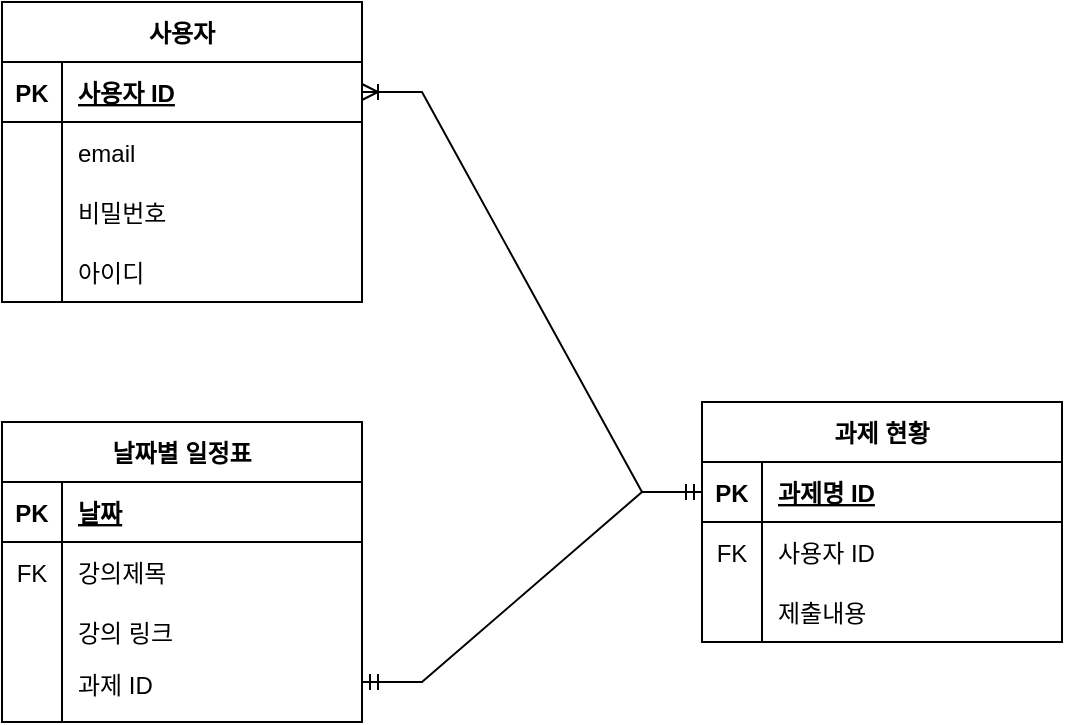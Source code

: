 <mxfile version="20.2.6" type="device"><diagram id="fFxpNbLgb5pBYWszLgPc" name="페이지-1"><mxGraphModel dx="1204" dy="748" grid="1" gridSize="10" guides="1" tooltips="1" connect="1" arrows="1" fold="1" page="1" pageScale="1" pageWidth="1169" pageHeight="827" math="0" shadow="0"><root><mxCell id="0"/><mxCell id="1" parent="0"/><mxCell id="3BCV5s9XZLis2Nu1FTcA-19" value="과제 현황" style="shape=table;startSize=30;container=1;collapsible=1;childLayout=tableLayout;fixedRows=1;rowLines=0;fontStyle=1;align=center;resizeLast=1;" parent="1" vertex="1"><mxGeometry x="700" y="390" width="180" height="120" as="geometry"/></mxCell><mxCell id="3BCV5s9XZLis2Nu1FTcA-20" value="" style="shape=tableRow;horizontal=0;startSize=0;swimlaneHead=0;swimlaneBody=0;fillColor=none;collapsible=0;dropTarget=0;points=[[0,0.5],[1,0.5]];portConstraint=eastwest;top=0;left=0;right=0;bottom=1;" parent="3BCV5s9XZLis2Nu1FTcA-19" vertex="1"><mxGeometry y="30" width="180" height="30" as="geometry"/></mxCell><mxCell id="3BCV5s9XZLis2Nu1FTcA-21" value="PK" style="shape=partialRectangle;connectable=0;fillColor=none;top=0;left=0;bottom=0;right=0;fontStyle=1;overflow=hidden;" parent="3BCV5s9XZLis2Nu1FTcA-20" vertex="1"><mxGeometry width="30" height="30" as="geometry"><mxRectangle width="30" height="30" as="alternateBounds"/></mxGeometry></mxCell><mxCell id="3BCV5s9XZLis2Nu1FTcA-22" value="과제명 ID" style="shape=partialRectangle;connectable=0;fillColor=none;top=0;left=0;bottom=0;right=0;align=left;spacingLeft=6;fontStyle=5;overflow=hidden;" parent="3BCV5s9XZLis2Nu1FTcA-20" vertex="1"><mxGeometry x="30" width="150" height="30" as="geometry"><mxRectangle width="150" height="30" as="alternateBounds"/></mxGeometry></mxCell><mxCell id="3BCV5s9XZLis2Nu1FTcA-23" value="" style="shape=tableRow;horizontal=0;startSize=0;swimlaneHead=0;swimlaneBody=0;fillColor=none;collapsible=0;dropTarget=0;points=[[0,0.5],[1,0.5]];portConstraint=eastwest;top=0;left=0;right=0;bottom=0;" parent="3BCV5s9XZLis2Nu1FTcA-19" vertex="1"><mxGeometry y="60" width="180" height="30" as="geometry"/></mxCell><mxCell id="3BCV5s9XZLis2Nu1FTcA-24" value="FK" style="shape=partialRectangle;connectable=0;fillColor=none;top=0;left=0;bottom=0;right=0;editable=1;overflow=hidden;" parent="3BCV5s9XZLis2Nu1FTcA-23" vertex="1"><mxGeometry width="30" height="30" as="geometry"><mxRectangle width="30" height="30" as="alternateBounds"/></mxGeometry></mxCell><mxCell id="3BCV5s9XZLis2Nu1FTcA-25" value="사용자 ID" style="shape=partialRectangle;connectable=0;fillColor=none;top=0;left=0;bottom=0;right=0;align=left;spacingLeft=6;overflow=hidden;" parent="3BCV5s9XZLis2Nu1FTcA-23" vertex="1"><mxGeometry x="30" width="150" height="30" as="geometry"><mxRectangle width="150" height="30" as="alternateBounds"/></mxGeometry></mxCell><mxCell id="3BCV5s9XZLis2Nu1FTcA-26" value="" style="shape=tableRow;horizontal=0;startSize=0;swimlaneHead=0;swimlaneBody=0;fillColor=none;collapsible=0;dropTarget=0;points=[[0,0.5],[1,0.5]];portConstraint=eastwest;top=0;left=0;right=0;bottom=0;" parent="3BCV5s9XZLis2Nu1FTcA-19" vertex="1"><mxGeometry y="90" width="180" height="30" as="geometry"/></mxCell><mxCell id="3BCV5s9XZLis2Nu1FTcA-27" value="" style="shape=partialRectangle;connectable=0;fillColor=none;top=0;left=0;bottom=0;right=0;editable=1;overflow=hidden;" parent="3BCV5s9XZLis2Nu1FTcA-26" vertex="1"><mxGeometry width="30" height="30" as="geometry"><mxRectangle width="30" height="30" as="alternateBounds"/></mxGeometry></mxCell><mxCell id="3BCV5s9XZLis2Nu1FTcA-28" value="제출내용" style="shape=partialRectangle;connectable=0;fillColor=none;top=0;left=0;bottom=0;right=0;align=left;spacingLeft=6;overflow=hidden;" parent="3BCV5s9XZLis2Nu1FTcA-26" vertex="1"><mxGeometry x="30" width="150" height="30" as="geometry"><mxRectangle width="150" height="30" as="alternateBounds"/></mxGeometry></mxCell><mxCell id="3BCV5s9XZLis2Nu1FTcA-2" value="날짜별 일정표" style="shape=table;startSize=30;container=1;collapsible=1;childLayout=tableLayout;fixedRows=1;rowLines=0;fontStyle=1;align=center;resizeLast=1;" parent="1" vertex="1"><mxGeometry x="350" y="400" width="180" height="150" as="geometry"/></mxCell><mxCell id="3BCV5s9XZLis2Nu1FTcA-3" value="" style="shape=tableRow;horizontal=0;startSize=0;swimlaneHead=0;swimlaneBody=0;fillColor=none;collapsible=0;dropTarget=0;points=[[0,0.5],[1,0.5]];portConstraint=eastwest;top=0;left=0;right=0;bottom=1;" parent="3BCV5s9XZLis2Nu1FTcA-2" vertex="1"><mxGeometry y="30" width="180" height="30" as="geometry"/></mxCell><mxCell id="3BCV5s9XZLis2Nu1FTcA-4" value="PK" style="shape=partialRectangle;connectable=0;fillColor=none;top=0;left=0;bottom=0;right=0;fontStyle=1;overflow=hidden;" parent="3BCV5s9XZLis2Nu1FTcA-3" vertex="1"><mxGeometry width="30" height="30" as="geometry"><mxRectangle width="30" height="30" as="alternateBounds"/></mxGeometry></mxCell><mxCell id="3BCV5s9XZLis2Nu1FTcA-5" value="날짜" style="shape=partialRectangle;connectable=0;fillColor=none;top=0;left=0;bottom=0;right=0;align=left;spacingLeft=6;fontStyle=5;overflow=hidden;" parent="3BCV5s9XZLis2Nu1FTcA-3" vertex="1"><mxGeometry x="30" width="150" height="30" as="geometry"><mxRectangle width="150" height="30" as="alternateBounds"/></mxGeometry></mxCell><mxCell id="3BCV5s9XZLis2Nu1FTcA-6" value="" style="shape=tableRow;horizontal=0;startSize=0;swimlaneHead=0;swimlaneBody=0;fillColor=none;collapsible=0;dropTarget=0;points=[[0,0.5],[1,0.5]];portConstraint=eastwest;top=0;left=0;right=0;bottom=0;" parent="3BCV5s9XZLis2Nu1FTcA-2" vertex="1"><mxGeometry y="60" width="180" height="30" as="geometry"/></mxCell><mxCell id="3BCV5s9XZLis2Nu1FTcA-7" value="FK" style="shape=partialRectangle;connectable=0;fillColor=none;top=0;left=0;bottom=0;right=0;editable=1;overflow=hidden;" parent="3BCV5s9XZLis2Nu1FTcA-6" vertex="1"><mxGeometry width="30" height="30" as="geometry"><mxRectangle width="30" height="30" as="alternateBounds"/></mxGeometry></mxCell><mxCell id="3BCV5s9XZLis2Nu1FTcA-8" value="강의제목" style="shape=partialRectangle;connectable=0;fillColor=none;top=0;left=0;bottom=0;right=0;align=left;spacingLeft=6;overflow=hidden;" parent="3BCV5s9XZLis2Nu1FTcA-6" vertex="1"><mxGeometry x="30" width="150" height="30" as="geometry"><mxRectangle width="150" height="30" as="alternateBounds"/></mxGeometry></mxCell><mxCell id="3BCV5s9XZLis2Nu1FTcA-9" value="" style="shape=tableRow;horizontal=0;startSize=0;swimlaneHead=0;swimlaneBody=0;fillColor=none;collapsible=0;dropTarget=0;points=[[0,0.5],[1,0.5]];portConstraint=eastwest;top=0;left=0;right=0;bottom=0;" parent="3BCV5s9XZLis2Nu1FTcA-2" vertex="1"><mxGeometry y="90" width="180" height="30" as="geometry"/></mxCell><mxCell id="3BCV5s9XZLis2Nu1FTcA-10" value="" style="shape=partialRectangle;connectable=0;fillColor=none;top=0;left=0;bottom=0;right=0;editable=1;overflow=hidden;" parent="3BCV5s9XZLis2Nu1FTcA-9" vertex="1"><mxGeometry width="30" height="30" as="geometry"><mxRectangle width="30" height="30" as="alternateBounds"/></mxGeometry></mxCell><mxCell id="3BCV5s9XZLis2Nu1FTcA-11" value="강의 링크" style="shape=partialRectangle;connectable=0;fillColor=none;top=0;left=0;bottom=0;right=0;align=left;spacingLeft=6;overflow=hidden;" parent="3BCV5s9XZLis2Nu1FTcA-9" vertex="1"><mxGeometry x="30" width="150" height="30" as="geometry"><mxRectangle width="150" height="30" as="alternateBounds"/></mxGeometry></mxCell><mxCell id="3BCV5s9XZLis2Nu1FTcA-12" value="" style="shape=tableRow;horizontal=0;startSize=0;swimlaneHead=0;swimlaneBody=0;fillColor=none;collapsible=0;dropTarget=0;points=[[0,0.5],[1,0.5]];portConstraint=eastwest;top=0;left=0;right=0;bottom=0;" parent="3BCV5s9XZLis2Nu1FTcA-2" vertex="1"><mxGeometry y="120" width="180" height="30" as="geometry"/></mxCell><mxCell id="3BCV5s9XZLis2Nu1FTcA-13" value="" style="shape=partialRectangle;connectable=0;fillColor=none;top=0;left=0;bottom=0;right=0;editable=1;overflow=hidden;" parent="3BCV5s9XZLis2Nu1FTcA-12" vertex="1"><mxGeometry width="30" height="30" as="geometry"><mxRectangle width="30" height="30" as="alternateBounds"/></mxGeometry></mxCell><mxCell id="3BCV5s9XZLis2Nu1FTcA-14" value="" style="shape=partialRectangle;connectable=0;fillColor=none;top=0;left=0;bottom=0;right=0;align=left;spacingLeft=6;overflow=hidden;" parent="3BCV5s9XZLis2Nu1FTcA-12" vertex="1"><mxGeometry x="30" width="150" height="30" as="geometry"><mxRectangle width="150" height="30" as="alternateBounds"/></mxGeometry></mxCell><mxCell id="3BCV5s9XZLis2Nu1FTcA-34" value="과제 ID" style="shape=partialRectangle;connectable=0;fillColor=none;top=0;left=0;bottom=0;right=0;align=left;spacingLeft=6;overflow=hidden;" parent="1" vertex="1"><mxGeometry x="380" y="516" width="150" height="30" as="geometry"><mxRectangle width="150" height="30" as="alternateBounds"/></mxGeometry></mxCell><mxCell id="3BCV5s9XZLis2Nu1FTcA-40" value="사용자" style="shape=table;startSize=30;container=1;collapsible=1;childLayout=tableLayout;fixedRows=1;rowLines=0;fontStyle=1;align=center;resizeLast=1;" parent="1" vertex="1"><mxGeometry x="350" y="190" width="180" height="150" as="geometry"/></mxCell><mxCell id="3BCV5s9XZLis2Nu1FTcA-41" value="" style="shape=tableRow;horizontal=0;startSize=0;swimlaneHead=0;swimlaneBody=0;fillColor=none;collapsible=0;dropTarget=0;points=[[0,0.5],[1,0.5]];portConstraint=eastwest;top=0;left=0;right=0;bottom=1;" parent="3BCV5s9XZLis2Nu1FTcA-40" vertex="1"><mxGeometry y="30" width="180" height="30" as="geometry"/></mxCell><mxCell id="3BCV5s9XZLis2Nu1FTcA-42" value="PK" style="shape=partialRectangle;connectable=0;fillColor=none;top=0;left=0;bottom=0;right=0;fontStyle=1;overflow=hidden;" parent="3BCV5s9XZLis2Nu1FTcA-41" vertex="1"><mxGeometry width="30" height="30" as="geometry"><mxRectangle width="30" height="30" as="alternateBounds"/></mxGeometry></mxCell><mxCell id="3BCV5s9XZLis2Nu1FTcA-43" value="사용자 ID" style="shape=partialRectangle;connectable=0;fillColor=none;top=0;left=0;bottom=0;right=0;align=left;spacingLeft=6;fontStyle=5;overflow=hidden;" parent="3BCV5s9XZLis2Nu1FTcA-41" vertex="1"><mxGeometry x="30" width="150" height="30" as="geometry"><mxRectangle width="150" height="30" as="alternateBounds"/></mxGeometry></mxCell><mxCell id="3BCV5s9XZLis2Nu1FTcA-44" value="" style="shape=tableRow;horizontal=0;startSize=0;swimlaneHead=0;swimlaneBody=0;fillColor=none;collapsible=0;dropTarget=0;points=[[0,0.5],[1,0.5]];portConstraint=eastwest;top=0;left=0;right=0;bottom=0;" parent="3BCV5s9XZLis2Nu1FTcA-40" vertex="1"><mxGeometry y="60" width="180" height="30" as="geometry"/></mxCell><mxCell id="3BCV5s9XZLis2Nu1FTcA-45" value="" style="shape=partialRectangle;connectable=0;fillColor=none;top=0;left=0;bottom=0;right=0;editable=1;overflow=hidden;" parent="3BCV5s9XZLis2Nu1FTcA-44" vertex="1"><mxGeometry width="30" height="30" as="geometry"><mxRectangle width="30" height="30" as="alternateBounds"/></mxGeometry></mxCell><mxCell id="3BCV5s9XZLis2Nu1FTcA-46" value="email" style="shape=partialRectangle;connectable=0;fillColor=none;top=0;left=0;bottom=0;right=0;align=left;spacingLeft=6;overflow=hidden;" parent="3BCV5s9XZLis2Nu1FTcA-44" vertex="1"><mxGeometry x="30" width="150" height="30" as="geometry"><mxRectangle width="150" height="30" as="alternateBounds"/></mxGeometry></mxCell><mxCell id="3BCV5s9XZLis2Nu1FTcA-47" value="" style="shape=tableRow;horizontal=0;startSize=0;swimlaneHead=0;swimlaneBody=0;fillColor=none;collapsible=0;dropTarget=0;points=[[0,0.5],[1,0.5]];portConstraint=eastwest;top=0;left=0;right=0;bottom=0;" parent="3BCV5s9XZLis2Nu1FTcA-40" vertex="1"><mxGeometry y="90" width="180" height="30" as="geometry"/></mxCell><mxCell id="3BCV5s9XZLis2Nu1FTcA-48" value="" style="shape=partialRectangle;connectable=0;fillColor=none;top=0;left=0;bottom=0;right=0;editable=1;overflow=hidden;" parent="3BCV5s9XZLis2Nu1FTcA-47" vertex="1"><mxGeometry width="30" height="30" as="geometry"><mxRectangle width="30" height="30" as="alternateBounds"/></mxGeometry></mxCell><mxCell id="3BCV5s9XZLis2Nu1FTcA-49" value="비밀번호" style="shape=partialRectangle;connectable=0;fillColor=none;top=0;left=0;bottom=0;right=0;align=left;spacingLeft=6;overflow=hidden;" parent="3BCV5s9XZLis2Nu1FTcA-47" vertex="1"><mxGeometry x="30" width="150" height="30" as="geometry"><mxRectangle width="150" height="30" as="alternateBounds"/></mxGeometry></mxCell><mxCell id="3BCV5s9XZLis2Nu1FTcA-50" value="" style="shape=tableRow;horizontal=0;startSize=0;swimlaneHead=0;swimlaneBody=0;fillColor=none;collapsible=0;dropTarget=0;points=[[0,0.5],[1,0.5]];portConstraint=eastwest;top=0;left=0;right=0;bottom=0;" parent="3BCV5s9XZLis2Nu1FTcA-40" vertex="1"><mxGeometry y="120" width="180" height="30" as="geometry"/></mxCell><mxCell id="3BCV5s9XZLis2Nu1FTcA-51" value="" style="shape=partialRectangle;connectable=0;fillColor=none;top=0;left=0;bottom=0;right=0;editable=1;overflow=hidden;" parent="3BCV5s9XZLis2Nu1FTcA-50" vertex="1"><mxGeometry width="30" height="30" as="geometry"><mxRectangle width="30" height="30" as="alternateBounds"/></mxGeometry></mxCell><mxCell id="3BCV5s9XZLis2Nu1FTcA-52" value="아이디" style="shape=partialRectangle;connectable=0;fillColor=none;top=0;left=0;bottom=0;right=0;align=left;spacingLeft=6;overflow=hidden;" parent="3BCV5s9XZLis2Nu1FTcA-50" vertex="1"><mxGeometry x="30" width="150" height="30" as="geometry"><mxRectangle width="150" height="30" as="alternateBounds"/></mxGeometry></mxCell><mxCell id="3BCV5s9XZLis2Nu1FTcA-58" value="" style="edgeStyle=entityRelationEdgeStyle;fontSize=12;html=1;endArrow=ERoneToMany;rounded=0;exitX=0;exitY=0.5;exitDx=0;exitDy=0;entryX=1;entryY=0.5;entryDx=0;entryDy=0;" parent="1" source="3BCV5s9XZLis2Nu1FTcA-20" target="3BCV5s9XZLis2Nu1FTcA-41" edge="1"><mxGeometry width="100" height="100" relative="1" as="geometry"><mxPoint x="720" y="290" as="sourcePoint"/><mxPoint x="820" y="190" as="targetPoint"/></mxGeometry></mxCell><mxCell id="fmSgD82E3Z_5uNi9Ot2O-1" value="" style="edgeStyle=entityRelationEdgeStyle;fontSize=12;html=1;endArrow=ERmandOne;startArrow=ERmandOne;rounded=0;entryX=0;entryY=0.5;entryDx=0;entryDy=0;" edge="1" parent="1" target="3BCV5s9XZLis2Nu1FTcA-20"><mxGeometry width="100" height="100" relative="1" as="geometry"><mxPoint x="530" y="530" as="sourcePoint"/><mxPoint x="640" y="420" as="targetPoint"/></mxGeometry></mxCell></root></mxGraphModel></diagram></mxfile>